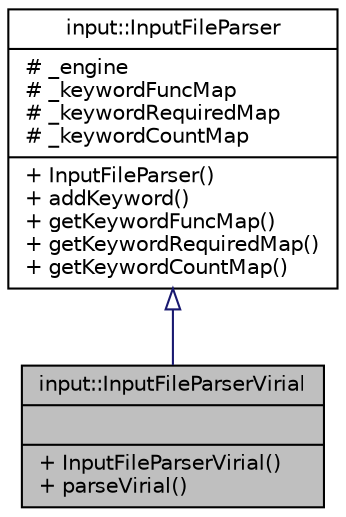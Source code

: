 digraph "input::InputFileParserVirial"
{
 // LATEX_PDF_SIZE
  edge [fontname="Helvetica",fontsize="10",labelfontname="Helvetica",labelfontsize="10"];
  node [fontname="Helvetica",fontsize="10",shape=record];
  Node1 [label="{input::InputFileParserVirial\n||+ InputFileParserVirial()\l+ parseVirial()\l}",height=0.2,width=0.4,color="black", fillcolor="grey75", style="filled", fontcolor="black",tooltip="Parses the virial commands in the input file."];
  Node2 -> Node1 [dir="back",color="midnightblue",fontsize="10",style="solid",arrowtail="onormal",fontname="Helvetica"];
  Node2 [label="{input::InputFileParser\n|# _engine\l# _keywordFuncMap\l# _keywordRequiredMap\l# _keywordCountMap\l|+ InputFileParser()\l+ addKeyword()\l+ getKeywordFuncMap()\l+ getKeywordRequiredMap()\l+ getKeywordCountMap()\l}",height=0.2,width=0.4,color="black", fillcolor="white", style="filled",URL="$classinput_1_1InputFileParser.html",tooltip="Base class for parsing the input file."];
}
